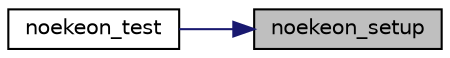 digraph "noekeon_setup"
{
 // LATEX_PDF_SIZE
  edge [fontname="Helvetica",fontsize="10",labelfontname="Helvetica",labelfontsize="10"];
  node [fontname="Helvetica",fontsize="10",shape=record];
  rankdir="RL";
  Node11 [label="noekeon_setup",height=0.2,width=0.4,color="black", fillcolor="grey75", style="filled", fontcolor="black",tooltip="Initialize the Noekeon block cipher."];
  Node11 -> Node12 [dir="back",color="midnightblue",fontsize="10",style="solid",fontname="Helvetica"];
  Node12 [label="noekeon_test",height=0.2,width=0.4,color="black", fillcolor="white", style="filled",URL="$noekeon_8c.html#a977265eaaa063768bc843deceaf9e3c9",tooltip="Performs a self-test of the Noekeon block cipher."];
}
